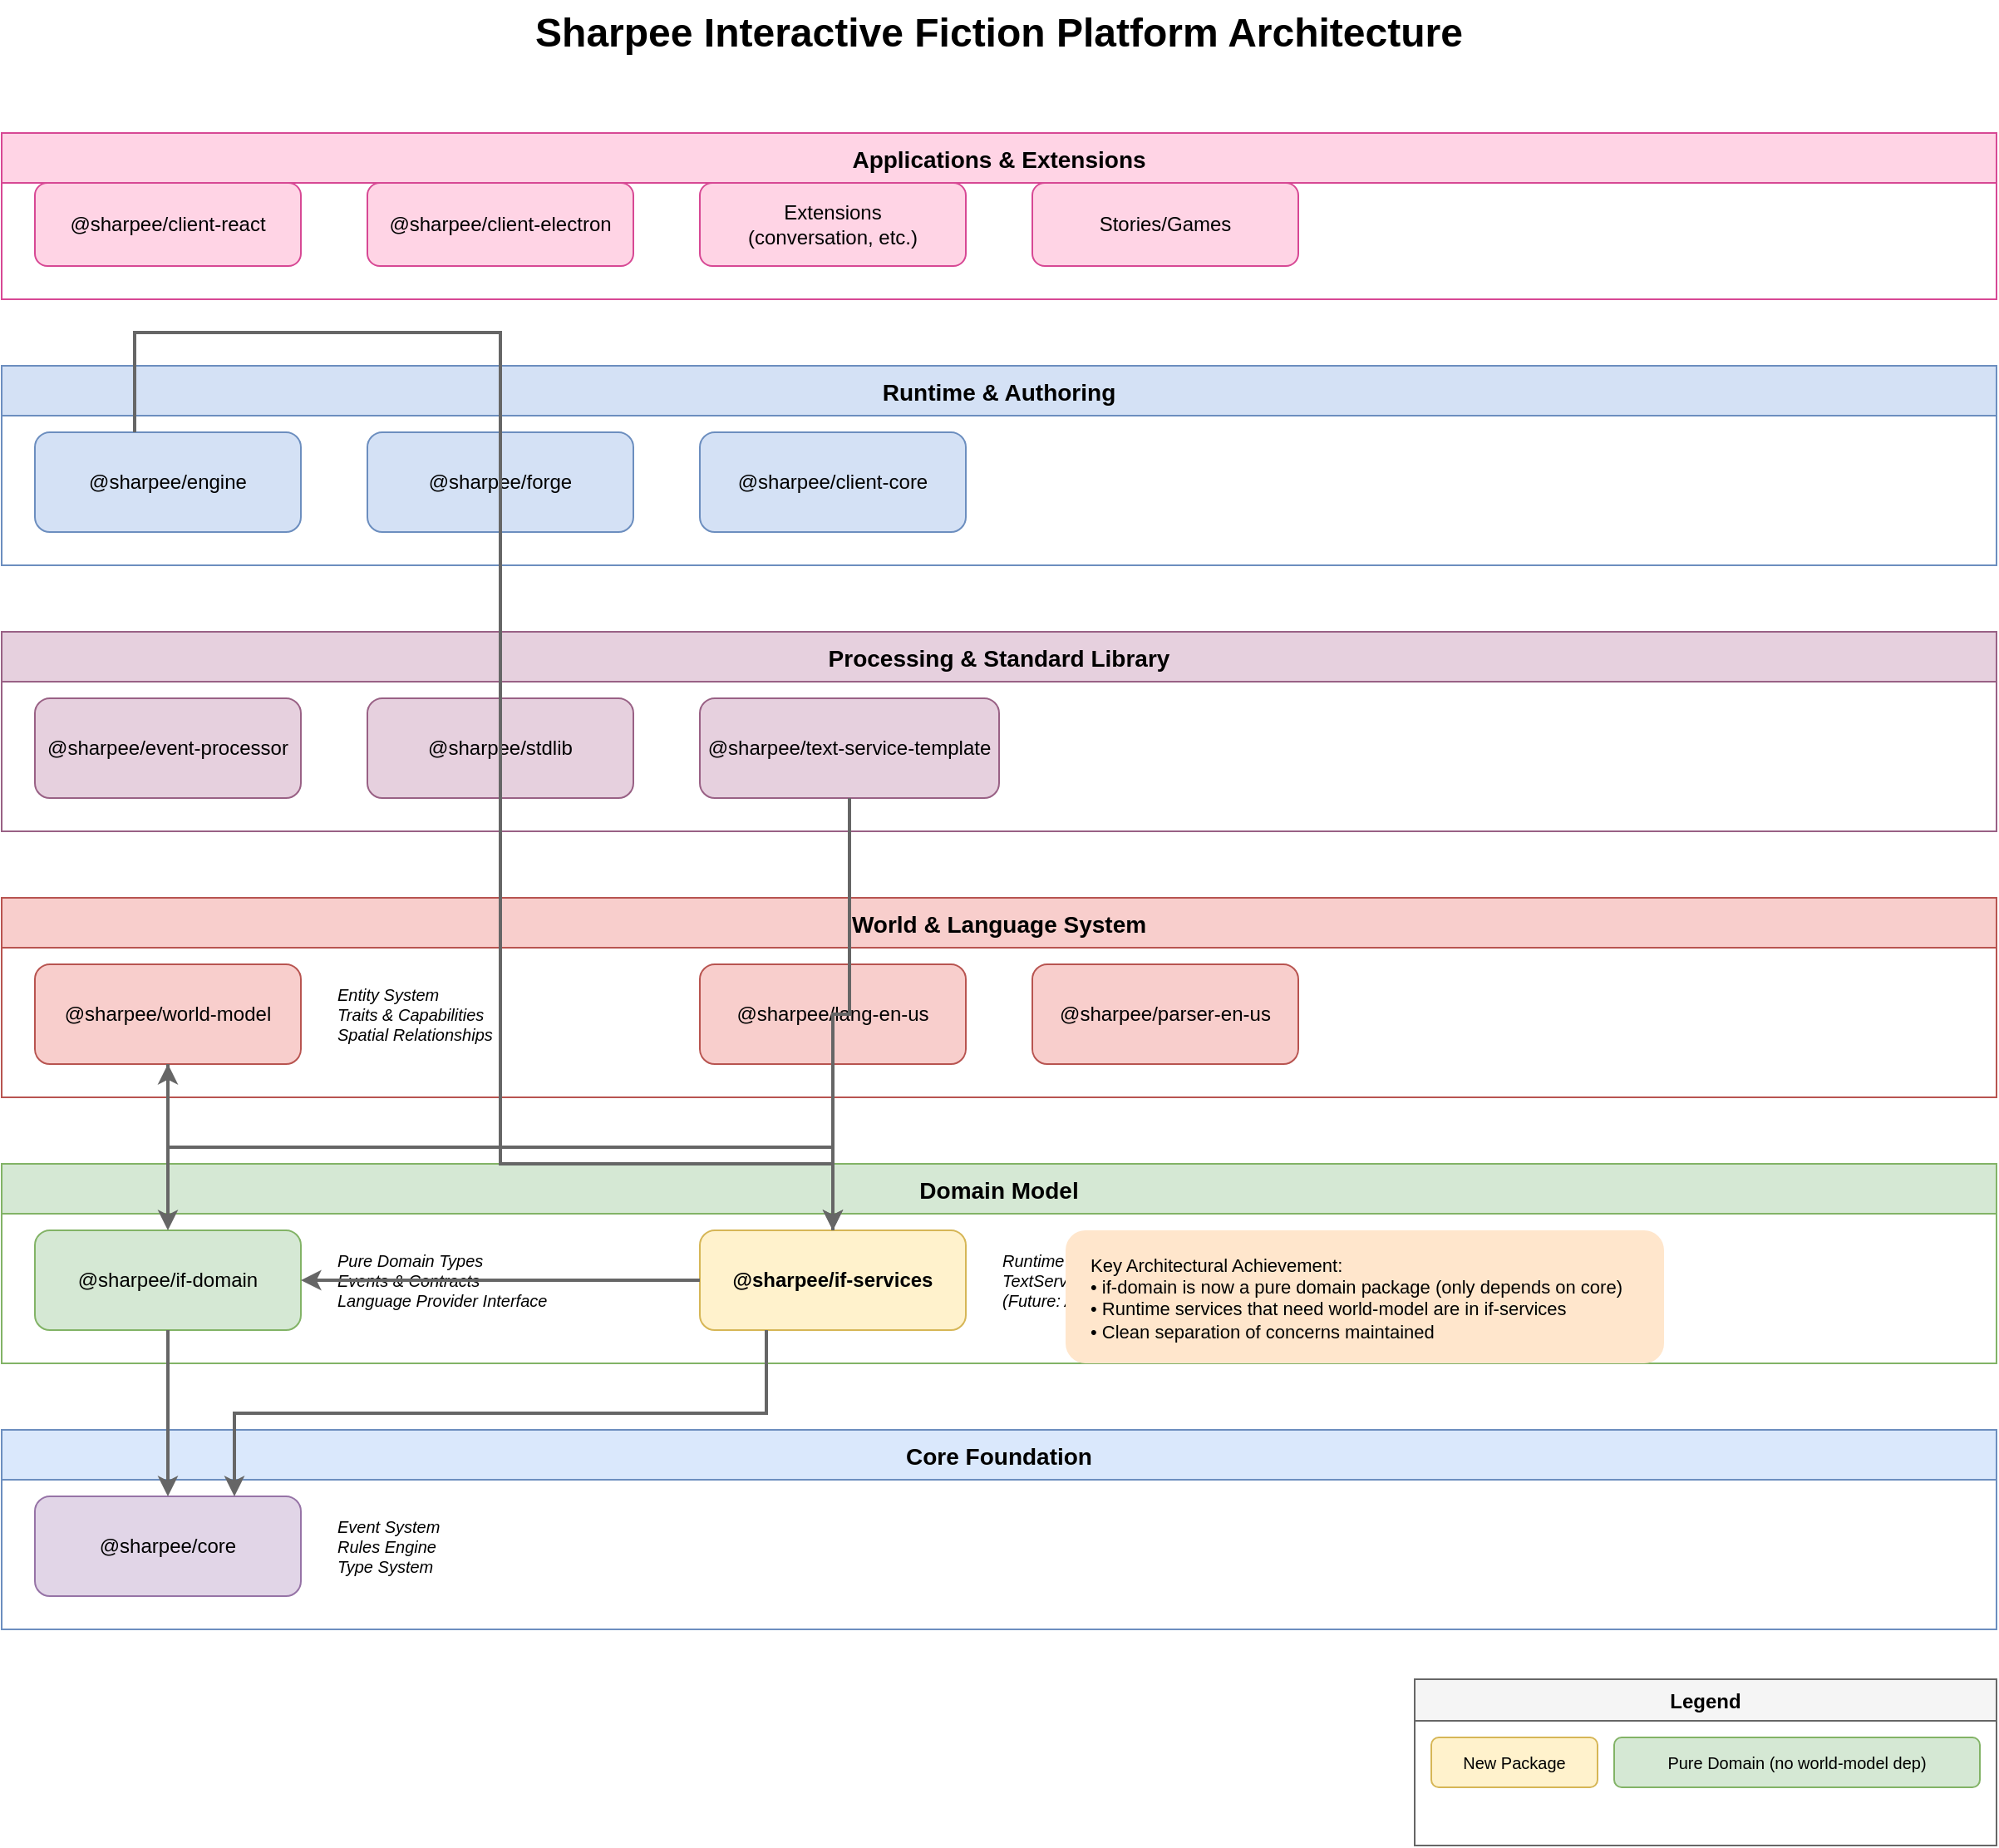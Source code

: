 <?xml version="1.0" encoding="UTF-8"?>
<mxfile version="20.0.0" type="device">
  <diagram name="Sharpee Architecture" id="sharpee-arch">
    <mxGraphModel dx="2000" dy="1200" grid="1" gridSize="10" guides="1" tooltips="1" connect="1" arrows="1" fold="1" page="1" pageScale="1" pageWidth="1600" pageHeight="1200" math="0" shadow="0">
      <root>
        <mxCell id="0" />
        <mxCell id="1" parent="0" />
        
        <!-- Title -->
        <mxCell id="title" value="Sharpee Interactive Fiction Platform Architecture" style="text;html=1;strokeColor=none;fillColor=none;align=center;verticalAlign=middle;whiteSpace=wrap;rounded=0;fontSize=24;fontStyle=1" vertex="1" parent="1">
          <mxGeometry x="400" y="40" width="800" height="40" as="geometry" />
        </mxCell>
        
        <!-- Core Layer -->
        <mxCell id="core-layer" value="Core Foundation" style="swimlane;fillColor=#dae8fc;strokeColor=#6c8ebf;fontSize=14;fontStyle=1;startSize=30;" vertex="1" parent="1">
          <mxGeometry x="200" y="900" width="1200" height="120" as="geometry" />
        </mxCell>
        
        <mxCell id="core" value="@sharpee/core" style="rounded=1;whiteSpace=wrap;html=1;fillColor=#e1d5e7;strokeColor=#9673a6;fontSize=12;" vertex="1" parent="core-layer">
          <mxGeometry x="20" y="40" width="160" height="60" as="geometry" />
        </mxCell>
        
        <mxCell id="core-desc" value="Event System&#xa;Rules Engine&#xa;Type System" style="text;html=1;strokeColor=none;fillColor=none;align=left;verticalAlign=middle;whiteSpace=wrap;rounded=0;fontSize=10;fontStyle=2" vertex="1" parent="core-layer">
          <mxGeometry x="200" y="40" width="150" height="60" as="geometry" />
        </mxCell>
        
        <!-- Domain Layer -->
        <mxCell id="domain-layer" value="Domain Model" style="swimlane;fillColor=#d5e8d4;strokeColor=#82b366;fontSize=14;fontStyle=1;startSize=30;" vertex="1" parent="1">
          <mxGeometry x="200" y="740" width="1200" height="120" as="geometry" />
        </mxCell>
        
        <mxCell id="if-domain" value="@sharpee/if-domain" style="rounded=1;whiteSpace=wrap;html=1;fillColor=#d5e8d4;strokeColor=#82b366;fontSize=12;" vertex="1" parent="domain-layer">
          <mxGeometry x="20" y="40" width="160" height="60" as="geometry" />
        </mxCell>
        
        <mxCell id="if-domain-desc" value="Pure Domain Types&#xa;Events &amp; Contracts&#xa;Language Provider Interface" style="text;html=1;strokeColor=none;fillColor=none;align=left;verticalAlign=middle;whiteSpace=wrap;rounded=0;fontSize=10;fontStyle=2" vertex="1" parent="domain-layer">
          <mxGeometry x="200" y="40" width="180" height="60" as="geometry" />
        </mxCell>
        
        <mxCell id="if-services" value="@sharpee/if-services" style="rounded=1;whiteSpace=wrap;html=1;fillColor=#fff2cc;strokeColor=#d6b656;fontSize=12;fontStyle=1" vertex="1" parent="domain-layer">
          <mxGeometry x="420" y="40" width="160" height="60" as="geometry" />
        </mxCell>
        
        <mxCell id="if-services-desc" value="Runtime Service Interfaces&#xa;TextService&#xa;(Future: Audio, Graphics)" style="text;html=1;strokeColor=none;fillColor=none;align=left;verticalAlign=middle;whiteSpace=wrap;rounded=0;fontSize=10;fontStyle=2" vertex="1" parent="domain-layer">
          <mxGeometry x="600" y="40" width="180" height="60" as="geometry" />
        </mxCell>
        
        <!-- World Model Layer -->
        <mxCell id="world-layer" value="World &amp; Language System" style="swimlane;fillColor=#f8cecc;strokeColor=#b85450;fontSize=14;fontStyle=1;startSize=30;" vertex="1" parent="1">
          <mxGeometry x="200" y="580" width="1200" height="120" as="geometry" />
        </mxCell>
        
        <mxCell id="world-model" value="@sharpee/world-model" style="rounded=1;whiteSpace=wrap;html=1;fillColor=#f8cecc;strokeColor=#b85450;fontSize=12;" vertex="1" parent="world-layer">
          <mxGeometry x="20" y="40" width="160" height="60" as="geometry" />
        </mxCell>
        
        <mxCell id="world-model-desc" value="Entity System&#xa;Traits &amp; Capabilities&#xa;Spatial Relationships" style="text;html=1;strokeColor=none;fillColor=none;align=left;verticalAlign=middle;whiteSpace=wrap;rounded=0;fontSize=10;fontStyle=2" vertex="1" parent="world-layer">
          <mxGeometry x="200" y="40" width="150" height="60" as="geometry" />
        </mxCell>
        
        <mxCell id="lang-en-us" value="@sharpee/lang-en-us" style="rounded=1;whiteSpace=wrap;html=1;fillColor=#f8cecc;strokeColor=#b85450;fontSize=12;" vertex="1" parent="world-layer">
          <mxGeometry x="420" y="40" width="160" height="60" as="geometry" />
        </mxCell>
        
        <mxCell id="parser-en-us" value="@sharpee/parser-en-us" style="rounded=1;whiteSpace=wrap;html=1;fillColor=#f8cecc;strokeColor=#b85450;fontSize=12;" vertex="1" parent="world-layer">
          <mxGeometry x="620" y="40" width="160" height="60" as="geometry" />
        </mxCell>
        
        <!-- Processing Layer -->
        <mxCell id="processing-layer" value="Processing &amp; Standard Library" style="swimlane;fillColor=#e6d0de;strokeColor=#996185;fontSize=14;fontStyle=1;startSize=30;" vertex="1" parent="1">
          <mxGeometry x="200" y="420" width="1200" height="120" as="geometry" />
        </mxCell>
        
        <mxCell id="event-processor" value="@sharpee/event-processor" style="rounded=1;whiteSpace=wrap;html=1;fillColor=#e6d0de;strokeColor=#996185;fontSize=12;" vertex="1" parent="processing-layer">
          <mxGeometry x="20" y="40" width="160" height="60" as="geometry" />
        </mxCell>
        
        <mxCell id="stdlib" value="@sharpee/stdlib" style="rounded=1;whiteSpace=wrap;html=1;fillColor=#e6d0de;strokeColor=#996185;fontSize=12;" vertex="1" parent="processing-layer">
          <mxGeometry x="220" y="40" width="160" height="60" as="geometry" />
        </mxCell>
        
        <mxCell id="text-service-template" value="@sharpee/text-service-template" style="rounded=1;whiteSpace=wrap;html=1;fillColor=#e6d0de;strokeColor=#996185;fontSize=12;" vertex="1" parent="processing-layer">
          <mxGeometry x="420" y="40" width="180" height="60" as="geometry" />
        </mxCell>
        
        <!-- Runtime Layer -->
        <mxCell id="runtime-layer" value="Runtime &amp; Authoring" style="swimlane;fillColor=#d4e1f5;strokeColor=#6c8ebf;fontSize=14;fontStyle=1;startSize=30;" vertex="1" parent="1">
          <mxGeometry x="200" y="260" width="1200" height="120" as="geometry" />
        </mxCell>
        
        <mxCell id="engine" value="@sharpee/engine" style="rounded=1;whiteSpace=wrap;html=1;fillColor=#d4e1f5;strokeColor=#6c8ebf;fontSize=12;" vertex="1" parent="runtime-layer">
          <mxGeometry x="20" y="40" width="160" height="60" as="geometry" />
        </mxCell>
        
        <mxCell id="forge" value="@sharpee/forge" style="rounded=1;whiteSpace=wrap;html=1;fillColor=#d4e1f5;strokeColor=#6c8ebf;fontSize=12;" vertex="1" parent="runtime-layer">
          <mxGeometry x="220" y="40" width="160" height="60" as="geometry" />
        </mxCell>
        
        <mxCell id="client-core" value="@sharpee/client-core" style="rounded=1;whiteSpace=wrap;html=1;fillColor=#d4e1f5;strokeColor=#6c8ebf;fontSize=12;" vertex="1" parent="runtime-layer">
          <mxGeometry x="420" y="40" width="160" height="60" as="geometry" />
        </mxCell>
        
        <!-- Application Layer -->
        <mxCell id="app-layer" value="Applications &amp; Extensions" style="swimlane;fillColor=#ffd4e5;strokeColor=#d74894;fontSize=14;fontStyle=1;startSize=30;" vertex="1" parent="1">
          <mxGeometry x="200" y="120" width="1200" height="100" as="geometry" />
        </mxCell>
        
        <mxCell id="client-react" value="@sharpee/client-react" style="rounded=1;whiteSpace=wrap;html=1;fillColor=#ffd4e5;strokeColor=#d74894;fontSize=12;" vertex="1" parent="app-layer">
          <mxGeometry x="20" y="30" width="160" height="50" as="geometry" />
        </mxCell>
        
        <mxCell id="client-electron" value="@sharpee/client-electron" style="rounded=1;whiteSpace=wrap;html=1;fillColor=#ffd4e5;strokeColor=#d74894;fontSize=12;" vertex="1" parent="app-layer">
          <mxGeometry x="220" y="30" width="160" height="50" as="geometry" />
        </mxCell>
        
        <mxCell id="extensions" value="Extensions&#xa;(conversation, etc.)" style="rounded=1;whiteSpace=wrap;html=1;fillColor=#ffd4e5;strokeColor=#d74894;fontSize=12;" vertex="1" parent="app-layer">
          <mxGeometry x="420" y="30" width="160" height="50" as="geometry" />
        </mxCell>
        
        <mxCell id="stories" value="Stories/Games" style="rounded=1;whiteSpace=wrap;html=1;fillColor=#ffd4e5;strokeColor=#d74894;fontSize=12;" vertex="1" parent="app-layer">
          <mxGeometry x="620" y="30" width="160" height="50" as="geometry" />
        </mxCell>
        
        <!-- Dependencies Arrows -->
        <!-- if-domain -> core -->
        <mxCell id="dep1" style="edgeStyle=orthogonalEdgeStyle;rounded=0;orthogonalLoop=1;jettySize=auto;html=1;entryX=0.5;entryY=0;exitX=0.5;exitY=1;strokeWidth=2;strokeColor=#666666;" edge="1" parent="1" source="if-domain" target="core">
          <mxGeometry relative="1" as="geometry" />
        </mxCell>
        
        <!-- if-services -> core, if-domain, world-model -->
        <mxCell id="dep2" style="edgeStyle=orthogonalEdgeStyle;rounded=0;orthogonalLoop=1;jettySize=auto;html=1;entryX=0.75;entryY=0;exitX=0.25;exitY=1;strokeWidth=2;strokeColor=#666666;" edge="1" parent="1" source="if-services" target="core">
          <mxGeometry relative="1" as="geometry" />
        </mxCell>
        
        <mxCell id="dep3" style="edgeStyle=orthogonalEdgeStyle;rounded=0;orthogonalLoop=1;jettySize=auto;html=1;entryX=1;entryY=0.5;exitX=0;exitY=0.5;strokeWidth=2;strokeColor=#666666;" edge="1" parent="1" source="if-services" target="if-domain">
          <mxGeometry relative="1" as="geometry" />
        </mxCell>
        
        <mxCell id="dep4" style="edgeStyle=orthogonalEdgeStyle;rounded=0;orthogonalLoop=1;jettySize=auto;html=1;entryX=0.5;entryY=1;exitX=0.5;exitY=0;strokeWidth=2;strokeColor=#666666;" edge="1" parent="1" source="if-services" target="world-model">
          <mxGeometry relative="1" as="geometry" />
        </mxCell>
        
        <!-- world-model -> core, if-domain -->
        <mxCell id="dep5" style="edgeStyle=orthogonalEdgeStyle;rounded=0;orthogonalLoop=1;jettySize=auto;html=1;strokeWidth=2;strokeColor=#666666;" edge="1" parent="1" source="world-model" target="if-domain">
          <mxGeometry relative="1" as="geometry" />
        </mxCell>
        
        <!-- text-service-template -> if-services -->
        <mxCell id="dep6" style="edgeStyle=orthogonalEdgeStyle;rounded=0;orthogonalLoop=1;jettySize=auto;html=1;strokeWidth=2;strokeColor=#666666;" edge="1" parent="1" source="text-service-template" target="if-services">
          <mxGeometry relative="1" as="geometry" />
        </mxCell>
        
        <!-- engine -> if-services -->
        <mxCell id="dep7" style="edgeStyle=orthogonalEdgeStyle;rounded=0;orthogonalLoop=1;jettySize=auto;html=1;strokeWidth=2;strokeColor=#666666;" edge="1" parent="1" source="engine" target="if-services">
          <mxGeometry relative="1" as="geometry">
            <Array as="points">
              <mxPoint x="280" y="240" />
              <mxPoint x="500" y="240" />
              <mxPoint x="500" y="740" />
            </Array>
          </mxGeometry>
        </mxCell>
        
        <!-- Legend -->
        <mxCell id="legend" value="Legend" style="swimlane;fillColor=#f5f5f5;strokeColor=#666666;fontSize=12;fontStyle=1;startSize=25;" vertex="1" parent="1">
          <mxGeometry x="1050" y="1050" width="350" height="100" as="geometry" />
        </mxCell>
        
        <mxCell id="legend-new" value="New Package" style="rounded=1;whiteSpace=wrap;html=1;fillColor=#fff2cc;strokeColor=#d6b656;fontSize=10;" vertex="1" parent="legend">
          <mxGeometry x="10" y="35" width="100" height="30" as="geometry" />
        </mxCell>
        
        <mxCell id="legend-pure" value="Pure Domain (no world-model dep)" style="rounded=1;whiteSpace=wrap;html=1;fillColor=#d5e8d4;strokeColor=#82b366;fontSize=10;" vertex="1" parent="legend">
          <mxGeometry x="120" y="35" width="220" height="30" as="geometry" />
        </mxCell>
        
        <!-- Notes -->
        <mxCell id="note1" value="Key Architectural Achievement:&#xa;• if-domain is now a pure domain package (only depends on core)&#xa;• Runtime services that need world-model are in if-services&#xa;• Clean separation of concerns maintained" style="text;html=1;strokeColor=none;fillColor=#ffe6cc;align=left;verticalAlign=top;whiteSpace=wrap;rounded=1;fontSize=11;fontStyle=0;spacing=5;spacingTop=5;spacingLeft=10;spacingRight=10;" vertex="1" parent="1">
          <mxGeometry x="840" y="780" width="360" height="80" as="geometry" />
        </mxCell>
        
      </root>
    </mxGraphModel>
  </diagram>
</mxfile>
